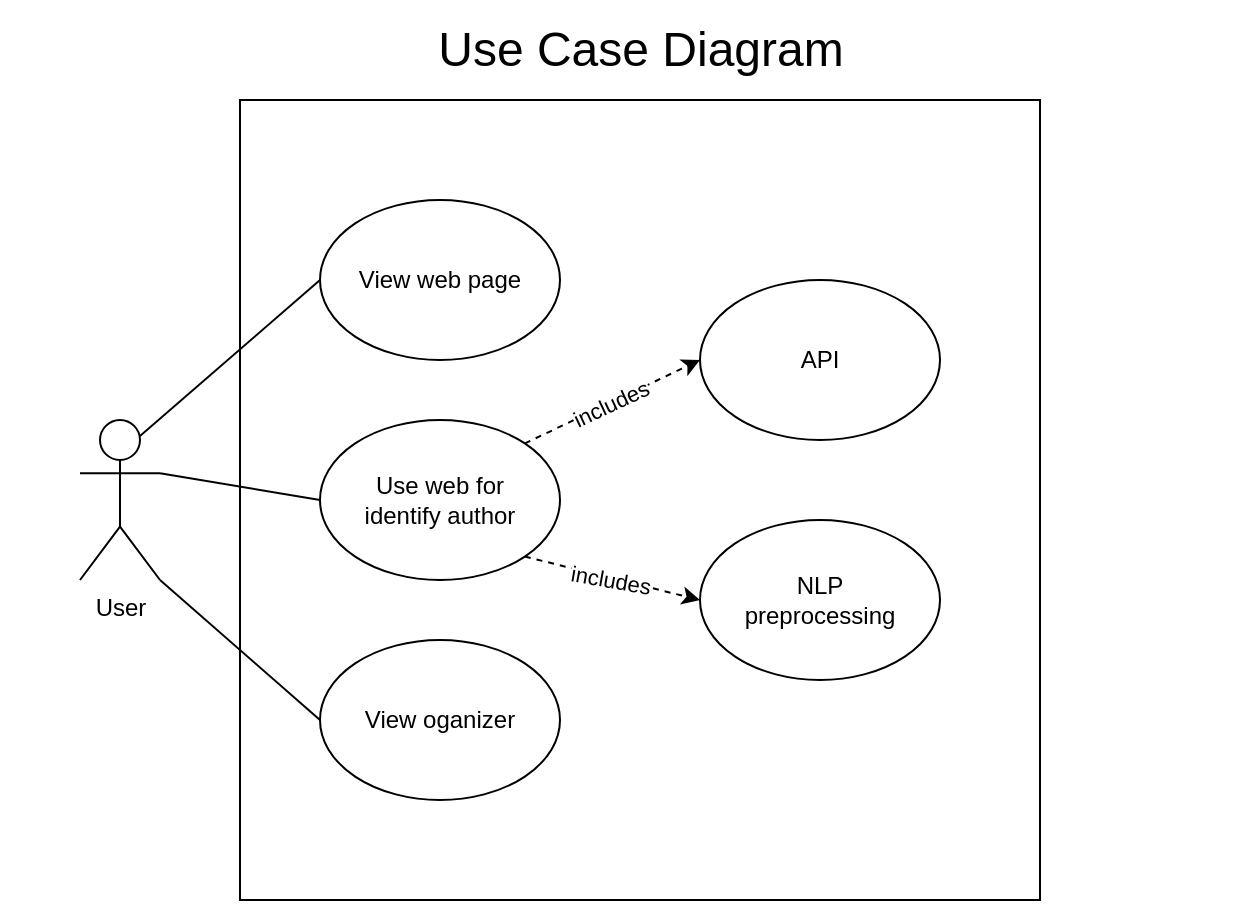<mxfile version="20.5.3" type="github">
  <diagram id="RtVEUDqzVCyqqtY8JFPe" name="Page-1">
    <mxGraphModel dx="1038" dy="571" grid="1" gridSize="10" guides="1" tooltips="1" connect="1" arrows="1" fold="1" page="1" pageScale="1" pageWidth="850" pageHeight="1100" math="0" shadow="0">
      <root>
        <mxCell id="0" />
        <mxCell id="1" parent="0" />
        <mxCell id="CBnTP6omUqdDNAGQ4zTm-16" value="" style="group" parent="1" vertex="1" connectable="0">
          <mxGeometry x="120" y="80" width="620" height="460" as="geometry" />
        </mxCell>
        <mxCell id="CBnTP6omUqdDNAGQ4zTm-1" value="" style="rounded=0;whiteSpace=wrap;html=1;fontSize=24;strokeColor=none;" parent="CBnTP6omUqdDNAGQ4zTm-16" vertex="1">
          <mxGeometry width="620" height="460" as="geometry" />
        </mxCell>
        <mxCell id="CBnTP6omUqdDNAGQ4zTm-2" value="User" style="shape=umlActor;verticalLabelPosition=bottom;verticalAlign=top;html=1;outlineConnect=0;" parent="CBnTP6omUqdDNAGQ4zTm-16" vertex="1">
          <mxGeometry x="40" y="210" width="40" height="80" as="geometry" />
        </mxCell>
        <mxCell id="CBnTP6omUqdDNAGQ4zTm-4" value="" style="rounded=0;whiteSpace=wrap;html=1;" parent="CBnTP6omUqdDNAGQ4zTm-16" vertex="1">
          <mxGeometry x="120" y="50" width="400" height="400" as="geometry" />
        </mxCell>
        <mxCell id="CBnTP6omUqdDNAGQ4zTm-6" value="Use web for&lt;br&gt;identify author" style="ellipse;whiteSpace=wrap;html=1;" parent="CBnTP6omUqdDNAGQ4zTm-16" vertex="1">
          <mxGeometry x="160" y="210" width="120" height="80" as="geometry" />
        </mxCell>
        <mxCell id="CBnTP6omUqdDNAGQ4zTm-7" value="View oganizer" style="ellipse;whiteSpace=wrap;html=1;" parent="CBnTP6omUqdDNAGQ4zTm-16" vertex="1">
          <mxGeometry x="160" y="320" width="120" height="80" as="geometry" />
        </mxCell>
        <mxCell id="CBnTP6omUqdDNAGQ4zTm-8" value="View web page" style="ellipse;whiteSpace=wrap;html=1;" parent="CBnTP6omUqdDNAGQ4zTm-16" vertex="1">
          <mxGeometry x="160" y="100" width="120" height="80" as="geometry" />
        </mxCell>
        <mxCell id="CBnTP6omUqdDNAGQ4zTm-10" value="&lt;font style=&quot;font-size: 24px;&quot;&gt;Use Case Diagram&lt;/font&gt;" style="text;html=1;strokeColor=none;fillColor=none;align=center;verticalAlign=middle;whiteSpace=wrap;rounded=0;" parent="CBnTP6omUqdDNAGQ4zTm-16" vertex="1">
          <mxGeometry x="203.75" y="10" width="232.5" height="30" as="geometry" />
        </mxCell>
        <mxCell id="CBnTP6omUqdDNAGQ4zTm-11" value="" style="endArrow=none;html=1;rounded=0;fontSize=24;entryX=0;entryY=0.5;entryDx=0;entryDy=0;exitX=0.75;exitY=0.1;exitDx=0;exitDy=0;exitPerimeter=0;" parent="CBnTP6omUqdDNAGQ4zTm-16" source="CBnTP6omUqdDNAGQ4zTm-2" target="CBnTP6omUqdDNAGQ4zTm-8" edge="1">
          <mxGeometry width="50" height="50" relative="1" as="geometry">
            <mxPoint x="90" y="270" as="sourcePoint" />
            <mxPoint x="140" y="220" as="targetPoint" />
          </mxGeometry>
        </mxCell>
        <mxCell id="CBnTP6omUqdDNAGQ4zTm-12" value="" style="endArrow=none;html=1;rounded=0;fontSize=24;entryX=0;entryY=0.5;entryDx=0;entryDy=0;exitX=1;exitY=0.333;exitDx=0;exitDy=0;exitPerimeter=0;" parent="CBnTP6omUqdDNAGQ4zTm-16" source="CBnTP6omUqdDNAGQ4zTm-2" target="CBnTP6omUqdDNAGQ4zTm-6" edge="1">
          <mxGeometry width="50" height="50" relative="1" as="geometry">
            <mxPoint x="90" y="270" as="sourcePoint" />
            <mxPoint x="140" y="220" as="targetPoint" />
          </mxGeometry>
        </mxCell>
        <mxCell id="CBnTP6omUqdDNAGQ4zTm-13" value="" style="endArrow=none;html=1;rounded=0;fontSize=24;exitX=1;exitY=1;exitDx=0;exitDy=0;exitPerimeter=0;entryX=0;entryY=0.5;entryDx=0;entryDy=0;" parent="CBnTP6omUqdDNAGQ4zTm-16" source="CBnTP6omUqdDNAGQ4zTm-2" target="CBnTP6omUqdDNAGQ4zTm-7" edge="1">
          <mxGeometry width="50" height="50" relative="1" as="geometry">
            <mxPoint x="90" y="270" as="sourcePoint" />
            <mxPoint x="140" y="220" as="targetPoint" />
          </mxGeometry>
        </mxCell>
        <mxCell id="oNOvjg23UiwzDjix-A-M-2" value="API" style="ellipse;whiteSpace=wrap;html=1;" vertex="1" parent="CBnTP6omUqdDNAGQ4zTm-16">
          <mxGeometry x="350" y="140" width="120" height="80" as="geometry" />
        </mxCell>
        <mxCell id="oNOvjg23UiwzDjix-A-M-3" value="NLP&lt;br&gt;preprocessing" style="ellipse;whiteSpace=wrap;html=1;" vertex="1" parent="CBnTP6omUqdDNAGQ4zTm-16">
          <mxGeometry x="350" y="260" width="120" height="80" as="geometry" />
        </mxCell>
        <mxCell id="oNOvjg23UiwzDjix-A-M-5" value="" style="endArrow=classic;html=1;rounded=0;exitX=1;exitY=1;exitDx=0;exitDy=0;entryX=0;entryY=0.5;entryDx=0;entryDy=0;dashed=1;" edge="1" parent="CBnTP6omUqdDNAGQ4zTm-16" source="CBnTP6omUqdDNAGQ4zTm-6" target="oNOvjg23UiwzDjix-A-M-3">
          <mxGeometry width="50" height="50" relative="1" as="geometry">
            <mxPoint x="220" y="310" as="sourcePoint" />
            <mxPoint x="270" y="260" as="targetPoint" />
          </mxGeometry>
        </mxCell>
        <mxCell id="oNOvjg23UiwzDjix-A-M-6" value="" style="endArrow=classic;html=1;rounded=0;entryX=0;entryY=0.5;entryDx=0;entryDy=0;exitX=1;exitY=0;exitDx=0;exitDy=0;dashed=1;" edge="1" parent="CBnTP6omUqdDNAGQ4zTm-16" source="CBnTP6omUqdDNAGQ4zTm-6" target="oNOvjg23UiwzDjix-A-M-2">
          <mxGeometry width="50" height="50" relative="1" as="geometry">
            <mxPoint x="220" y="310" as="sourcePoint" />
            <mxPoint x="270" y="260" as="targetPoint" />
          </mxGeometry>
        </mxCell>
        <mxCell id="oNOvjg23UiwzDjix-A-M-7" value="includes" style="edgeLabel;html=1;align=center;verticalAlign=middle;resizable=0;points=[];rotation=-25;" vertex="1" connectable="0" parent="oNOvjg23UiwzDjix-A-M-6">
          <mxGeometry x="-0.024" y="1" relative="1" as="geometry">
            <mxPoint y="1" as="offset" />
          </mxGeometry>
        </mxCell>
        <mxCell id="oNOvjg23UiwzDjix-A-M-8" value="includes" style="edgeLabel;html=1;align=center;verticalAlign=middle;resizable=0;points=[];rotation=10;" vertex="1" connectable="0" parent="CBnTP6omUqdDNAGQ4zTm-16">
          <mxGeometry x="304.999" y="289.997" as="geometry" />
        </mxCell>
      </root>
    </mxGraphModel>
  </diagram>
</mxfile>
